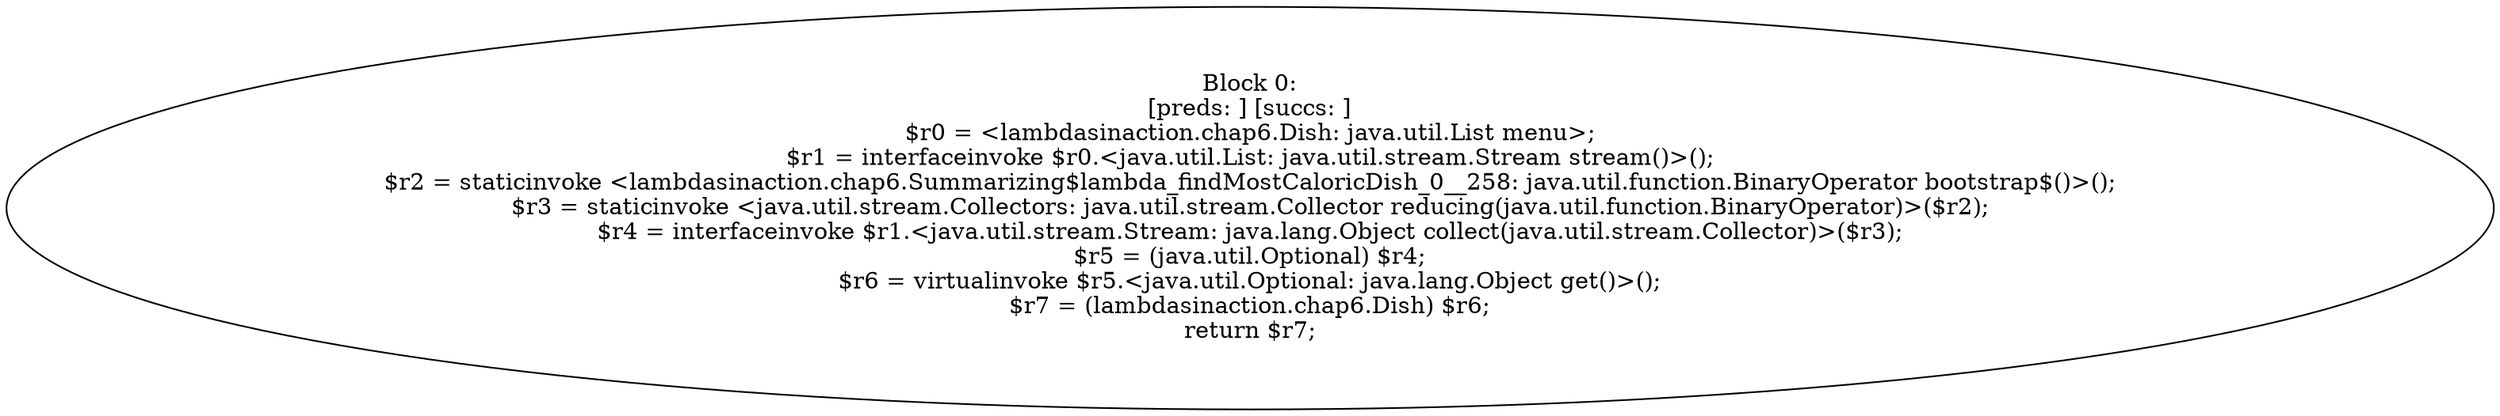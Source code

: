 digraph "unitGraph" {
    "Block 0:
[preds: ] [succs: ]
$r0 = <lambdasinaction.chap6.Dish: java.util.List menu>;
$r1 = interfaceinvoke $r0.<java.util.List: java.util.stream.Stream stream()>();
$r2 = staticinvoke <lambdasinaction.chap6.Summarizing$lambda_findMostCaloricDish_0__258: java.util.function.BinaryOperator bootstrap$()>();
$r3 = staticinvoke <java.util.stream.Collectors: java.util.stream.Collector reducing(java.util.function.BinaryOperator)>($r2);
$r4 = interfaceinvoke $r1.<java.util.stream.Stream: java.lang.Object collect(java.util.stream.Collector)>($r3);
$r5 = (java.util.Optional) $r4;
$r6 = virtualinvoke $r5.<java.util.Optional: java.lang.Object get()>();
$r7 = (lambdasinaction.chap6.Dish) $r6;
return $r7;
"
}
